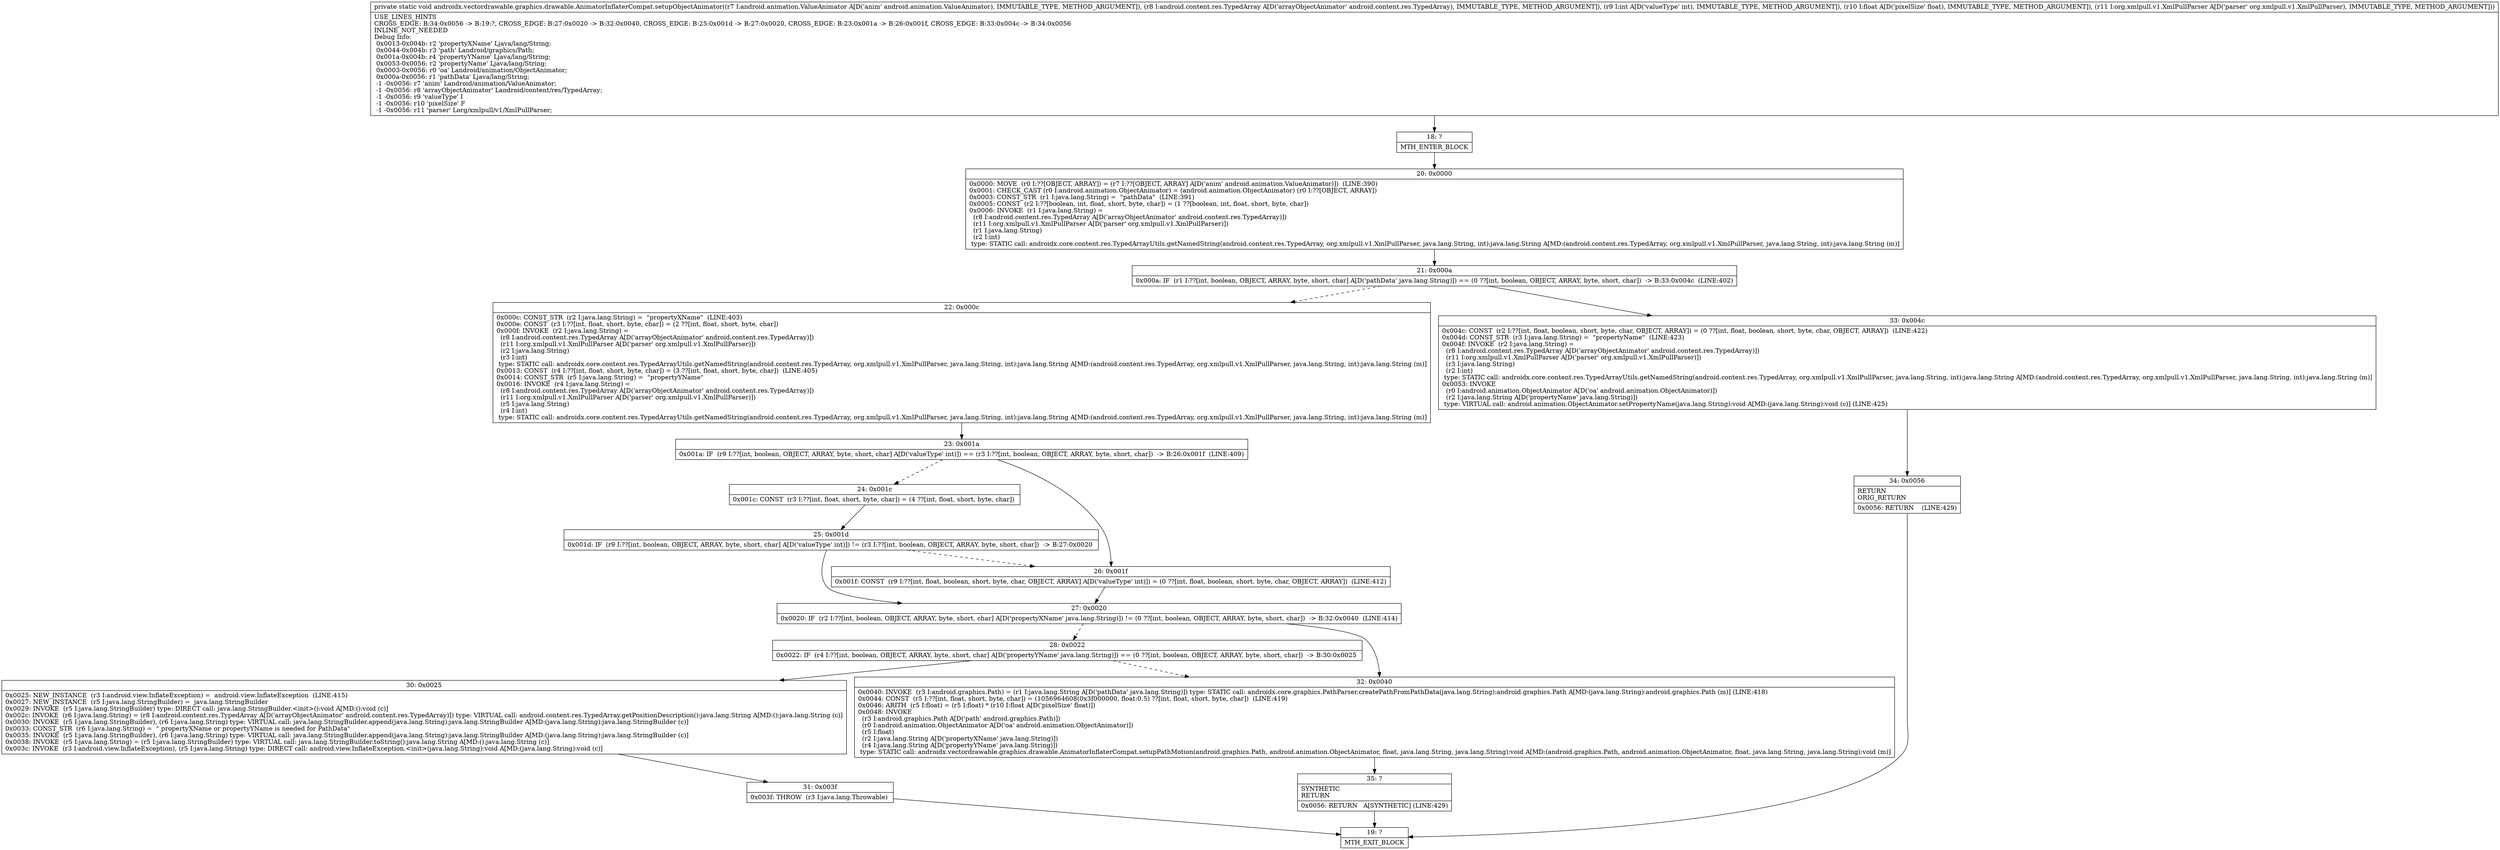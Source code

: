 digraph "CFG forandroidx.vectordrawable.graphics.drawable.AnimatorInflaterCompat.setupObjectAnimator(Landroid\/animation\/ValueAnimator;Landroid\/content\/res\/TypedArray;IFLorg\/xmlpull\/v1\/XmlPullParser;)V" {
Node_18 [shape=record,label="{18\:\ ?|MTH_ENTER_BLOCK\l}"];
Node_20 [shape=record,label="{20\:\ 0x0000|0x0000: MOVE  (r0 I:??[OBJECT, ARRAY]) = (r7 I:??[OBJECT, ARRAY] A[D('anim' android.animation.ValueAnimator)])  (LINE:390)\l0x0001: CHECK_CAST (r0 I:android.animation.ObjectAnimator) = (android.animation.ObjectAnimator) (r0 I:??[OBJECT, ARRAY]) \l0x0003: CONST_STR  (r1 I:java.lang.String) =  \"pathData\"  (LINE:391)\l0x0005: CONST  (r2 I:??[boolean, int, float, short, byte, char]) = (1 ??[boolean, int, float, short, byte, char]) \l0x0006: INVOKE  (r1 I:java.lang.String) = \l  (r8 I:android.content.res.TypedArray A[D('arrayObjectAnimator' android.content.res.TypedArray)])\l  (r11 I:org.xmlpull.v1.XmlPullParser A[D('parser' org.xmlpull.v1.XmlPullParser)])\l  (r1 I:java.lang.String)\l  (r2 I:int)\l type: STATIC call: androidx.core.content.res.TypedArrayUtils.getNamedString(android.content.res.TypedArray, org.xmlpull.v1.XmlPullParser, java.lang.String, int):java.lang.String A[MD:(android.content.res.TypedArray, org.xmlpull.v1.XmlPullParser, java.lang.String, int):java.lang.String (m)]\l}"];
Node_21 [shape=record,label="{21\:\ 0x000a|0x000a: IF  (r1 I:??[int, boolean, OBJECT, ARRAY, byte, short, char] A[D('pathData' java.lang.String)]) == (0 ??[int, boolean, OBJECT, ARRAY, byte, short, char])  \-\> B:33:0x004c  (LINE:402)\l}"];
Node_22 [shape=record,label="{22\:\ 0x000c|0x000c: CONST_STR  (r2 I:java.lang.String) =  \"propertyXName\"  (LINE:403)\l0x000e: CONST  (r3 I:??[int, float, short, byte, char]) = (2 ??[int, float, short, byte, char]) \l0x000f: INVOKE  (r2 I:java.lang.String) = \l  (r8 I:android.content.res.TypedArray A[D('arrayObjectAnimator' android.content.res.TypedArray)])\l  (r11 I:org.xmlpull.v1.XmlPullParser A[D('parser' org.xmlpull.v1.XmlPullParser)])\l  (r2 I:java.lang.String)\l  (r3 I:int)\l type: STATIC call: androidx.core.content.res.TypedArrayUtils.getNamedString(android.content.res.TypedArray, org.xmlpull.v1.XmlPullParser, java.lang.String, int):java.lang.String A[MD:(android.content.res.TypedArray, org.xmlpull.v1.XmlPullParser, java.lang.String, int):java.lang.String (m)]\l0x0013: CONST  (r4 I:??[int, float, short, byte, char]) = (3 ??[int, float, short, byte, char])  (LINE:405)\l0x0014: CONST_STR  (r5 I:java.lang.String) =  \"propertyYName\" \l0x0016: INVOKE  (r4 I:java.lang.String) = \l  (r8 I:android.content.res.TypedArray A[D('arrayObjectAnimator' android.content.res.TypedArray)])\l  (r11 I:org.xmlpull.v1.XmlPullParser A[D('parser' org.xmlpull.v1.XmlPullParser)])\l  (r5 I:java.lang.String)\l  (r4 I:int)\l type: STATIC call: androidx.core.content.res.TypedArrayUtils.getNamedString(android.content.res.TypedArray, org.xmlpull.v1.XmlPullParser, java.lang.String, int):java.lang.String A[MD:(android.content.res.TypedArray, org.xmlpull.v1.XmlPullParser, java.lang.String, int):java.lang.String (m)]\l}"];
Node_23 [shape=record,label="{23\:\ 0x001a|0x001a: IF  (r9 I:??[int, boolean, OBJECT, ARRAY, byte, short, char] A[D('valueType' int)]) == (r3 I:??[int, boolean, OBJECT, ARRAY, byte, short, char])  \-\> B:26:0x001f  (LINE:409)\l}"];
Node_24 [shape=record,label="{24\:\ 0x001c|0x001c: CONST  (r3 I:??[int, float, short, byte, char]) = (4 ??[int, float, short, byte, char]) \l}"];
Node_25 [shape=record,label="{25\:\ 0x001d|0x001d: IF  (r9 I:??[int, boolean, OBJECT, ARRAY, byte, short, char] A[D('valueType' int)]) != (r3 I:??[int, boolean, OBJECT, ARRAY, byte, short, char])  \-\> B:27:0x0020 \l}"];
Node_27 [shape=record,label="{27\:\ 0x0020|0x0020: IF  (r2 I:??[int, boolean, OBJECT, ARRAY, byte, short, char] A[D('propertyXName' java.lang.String)]) != (0 ??[int, boolean, OBJECT, ARRAY, byte, short, char])  \-\> B:32:0x0040  (LINE:414)\l}"];
Node_28 [shape=record,label="{28\:\ 0x0022|0x0022: IF  (r4 I:??[int, boolean, OBJECT, ARRAY, byte, short, char] A[D('propertyYName' java.lang.String)]) == (0 ??[int, boolean, OBJECT, ARRAY, byte, short, char])  \-\> B:30:0x0025 \l}"];
Node_30 [shape=record,label="{30\:\ 0x0025|0x0025: NEW_INSTANCE  (r3 I:android.view.InflateException) =  android.view.InflateException  (LINE:415)\l0x0027: NEW_INSTANCE  (r5 I:java.lang.StringBuilder) =  java.lang.StringBuilder \l0x0029: INVOKE  (r5 I:java.lang.StringBuilder) type: DIRECT call: java.lang.StringBuilder.\<init\>():void A[MD:():void (c)]\l0x002c: INVOKE  (r6 I:java.lang.String) = (r8 I:android.content.res.TypedArray A[D('arrayObjectAnimator' android.content.res.TypedArray)]) type: VIRTUAL call: android.content.res.TypedArray.getPositionDescription():java.lang.String A[MD:():java.lang.String (c)]\l0x0030: INVOKE  (r5 I:java.lang.StringBuilder), (r6 I:java.lang.String) type: VIRTUAL call: java.lang.StringBuilder.append(java.lang.String):java.lang.StringBuilder A[MD:(java.lang.String):java.lang.StringBuilder (c)]\l0x0033: CONST_STR  (r6 I:java.lang.String) =  \" propertyXName or propertyYName is needed for PathData\" \l0x0035: INVOKE  (r5 I:java.lang.StringBuilder), (r6 I:java.lang.String) type: VIRTUAL call: java.lang.StringBuilder.append(java.lang.String):java.lang.StringBuilder A[MD:(java.lang.String):java.lang.StringBuilder (c)]\l0x0038: INVOKE  (r5 I:java.lang.String) = (r5 I:java.lang.StringBuilder) type: VIRTUAL call: java.lang.StringBuilder.toString():java.lang.String A[MD:():java.lang.String (c)]\l0x003c: INVOKE  (r3 I:android.view.InflateException), (r5 I:java.lang.String) type: DIRECT call: android.view.InflateException.\<init\>(java.lang.String):void A[MD:(java.lang.String):void (c)]\l}"];
Node_31 [shape=record,label="{31\:\ 0x003f|0x003f: THROW  (r3 I:java.lang.Throwable) \l}"];
Node_19 [shape=record,label="{19\:\ ?|MTH_EXIT_BLOCK\l}"];
Node_32 [shape=record,label="{32\:\ 0x0040|0x0040: INVOKE  (r3 I:android.graphics.Path) = (r1 I:java.lang.String A[D('pathData' java.lang.String)]) type: STATIC call: androidx.core.graphics.PathParser.createPathFromPathData(java.lang.String):android.graphics.Path A[MD:(java.lang.String):android.graphics.Path (m)] (LINE:418)\l0x0044: CONST  (r5 I:??[int, float, short, byte, char]) = (1056964608(0x3f000000, float:0.5) ??[int, float, short, byte, char])  (LINE:419)\l0x0046: ARITH  (r5 I:float) = (r5 I:float) * (r10 I:float A[D('pixelSize' float)]) \l0x0048: INVOKE  \l  (r3 I:android.graphics.Path A[D('path' android.graphics.Path)])\l  (r0 I:android.animation.ObjectAnimator A[D('oa' android.animation.ObjectAnimator)])\l  (r5 I:float)\l  (r2 I:java.lang.String A[D('propertyXName' java.lang.String)])\l  (r4 I:java.lang.String A[D('propertyYName' java.lang.String)])\l type: STATIC call: androidx.vectordrawable.graphics.drawable.AnimatorInflaterCompat.setupPathMotion(android.graphics.Path, android.animation.ObjectAnimator, float, java.lang.String, java.lang.String):void A[MD:(android.graphics.Path, android.animation.ObjectAnimator, float, java.lang.String, java.lang.String):void (m)]\l}"];
Node_35 [shape=record,label="{35\:\ ?|SYNTHETIC\lRETURN\l|0x0056: RETURN   A[SYNTHETIC] (LINE:429)\l}"];
Node_26 [shape=record,label="{26\:\ 0x001f|0x001f: CONST  (r9 I:??[int, float, boolean, short, byte, char, OBJECT, ARRAY] A[D('valueType' int)]) = (0 ??[int, float, boolean, short, byte, char, OBJECT, ARRAY])  (LINE:412)\l}"];
Node_33 [shape=record,label="{33\:\ 0x004c|0x004c: CONST  (r2 I:??[int, float, boolean, short, byte, char, OBJECT, ARRAY]) = (0 ??[int, float, boolean, short, byte, char, OBJECT, ARRAY])  (LINE:422)\l0x004d: CONST_STR  (r3 I:java.lang.String) =  \"propertyName\"  (LINE:423)\l0x004f: INVOKE  (r2 I:java.lang.String) = \l  (r8 I:android.content.res.TypedArray A[D('arrayObjectAnimator' android.content.res.TypedArray)])\l  (r11 I:org.xmlpull.v1.XmlPullParser A[D('parser' org.xmlpull.v1.XmlPullParser)])\l  (r3 I:java.lang.String)\l  (r2 I:int)\l type: STATIC call: androidx.core.content.res.TypedArrayUtils.getNamedString(android.content.res.TypedArray, org.xmlpull.v1.XmlPullParser, java.lang.String, int):java.lang.String A[MD:(android.content.res.TypedArray, org.xmlpull.v1.XmlPullParser, java.lang.String, int):java.lang.String (m)]\l0x0053: INVOKE  \l  (r0 I:android.animation.ObjectAnimator A[D('oa' android.animation.ObjectAnimator)])\l  (r2 I:java.lang.String A[D('propertyName' java.lang.String)])\l type: VIRTUAL call: android.animation.ObjectAnimator.setPropertyName(java.lang.String):void A[MD:(java.lang.String):void (c)] (LINE:425)\l}"];
Node_34 [shape=record,label="{34\:\ 0x0056|RETURN\lORIG_RETURN\l|0x0056: RETURN    (LINE:429)\l}"];
MethodNode[shape=record,label="{private static void androidx.vectordrawable.graphics.drawable.AnimatorInflaterCompat.setupObjectAnimator((r7 I:android.animation.ValueAnimator A[D('anim' android.animation.ValueAnimator), IMMUTABLE_TYPE, METHOD_ARGUMENT]), (r8 I:android.content.res.TypedArray A[D('arrayObjectAnimator' android.content.res.TypedArray), IMMUTABLE_TYPE, METHOD_ARGUMENT]), (r9 I:int A[D('valueType' int), IMMUTABLE_TYPE, METHOD_ARGUMENT]), (r10 I:float A[D('pixelSize' float), IMMUTABLE_TYPE, METHOD_ARGUMENT]), (r11 I:org.xmlpull.v1.XmlPullParser A[D('parser' org.xmlpull.v1.XmlPullParser), IMMUTABLE_TYPE, METHOD_ARGUMENT]))  | USE_LINES_HINTS\lCROSS_EDGE: B:34:0x0056 \-\> B:19:?, CROSS_EDGE: B:27:0x0020 \-\> B:32:0x0040, CROSS_EDGE: B:25:0x001d \-\> B:27:0x0020, CROSS_EDGE: B:23:0x001a \-\> B:26:0x001f, CROSS_EDGE: B:33:0x004c \-\> B:34:0x0056\lINLINE_NOT_NEEDED\lDebug Info:\l  0x0013\-0x004b: r2 'propertyXName' Ljava\/lang\/String;\l  0x0044\-0x004b: r3 'path' Landroid\/graphics\/Path;\l  0x001a\-0x004b: r4 'propertyYName' Ljava\/lang\/String;\l  0x0053\-0x0056: r2 'propertyName' Ljava\/lang\/String;\l  0x0003\-0x0056: r0 'oa' Landroid\/animation\/ObjectAnimator;\l  0x000a\-0x0056: r1 'pathData' Ljava\/lang\/String;\l  \-1 \-0x0056: r7 'anim' Landroid\/animation\/ValueAnimator;\l  \-1 \-0x0056: r8 'arrayObjectAnimator' Landroid\/content\/res\/TypedArray;\l  \-1 \-0x0056: r9 'valueType' I\l  \-1 \-0x0056: r10 'pixelSize' F\l  \-1 \-0x0056: r11 'parser' Lorg\/xmlpull\/v1\/XmlPullParser;\l}"];
MethodNode -> Node_18;Node_18 -> Node_20;
Node_20 -> Node_21;
Node_21 -> Node_22[style=dashed];
Node_21 -> Node_33;
Node_22 -> Node_23;
Node_23 -> Node_24[style=dashed];
Node_23 -> Node_26;
Node_24 -> Node_25;
Node_25 -> Node_26[style=dashed];
Node_25 -> Node_27;
Node_27 -> Node_28[style=dashed];
Node_27 -> Node_32;
Node_28 -> Node_30;
Node_28 -> Node_32[style=dashed];
Node_30 -> Node_31;
Node_31 -> Node_19;
Node_32 -> Node_35;
Node_35 -> Node_19;
Node_26 -> Node_27;
Node_33 -> Node_34;
Node_34 -> Node_19;
}

